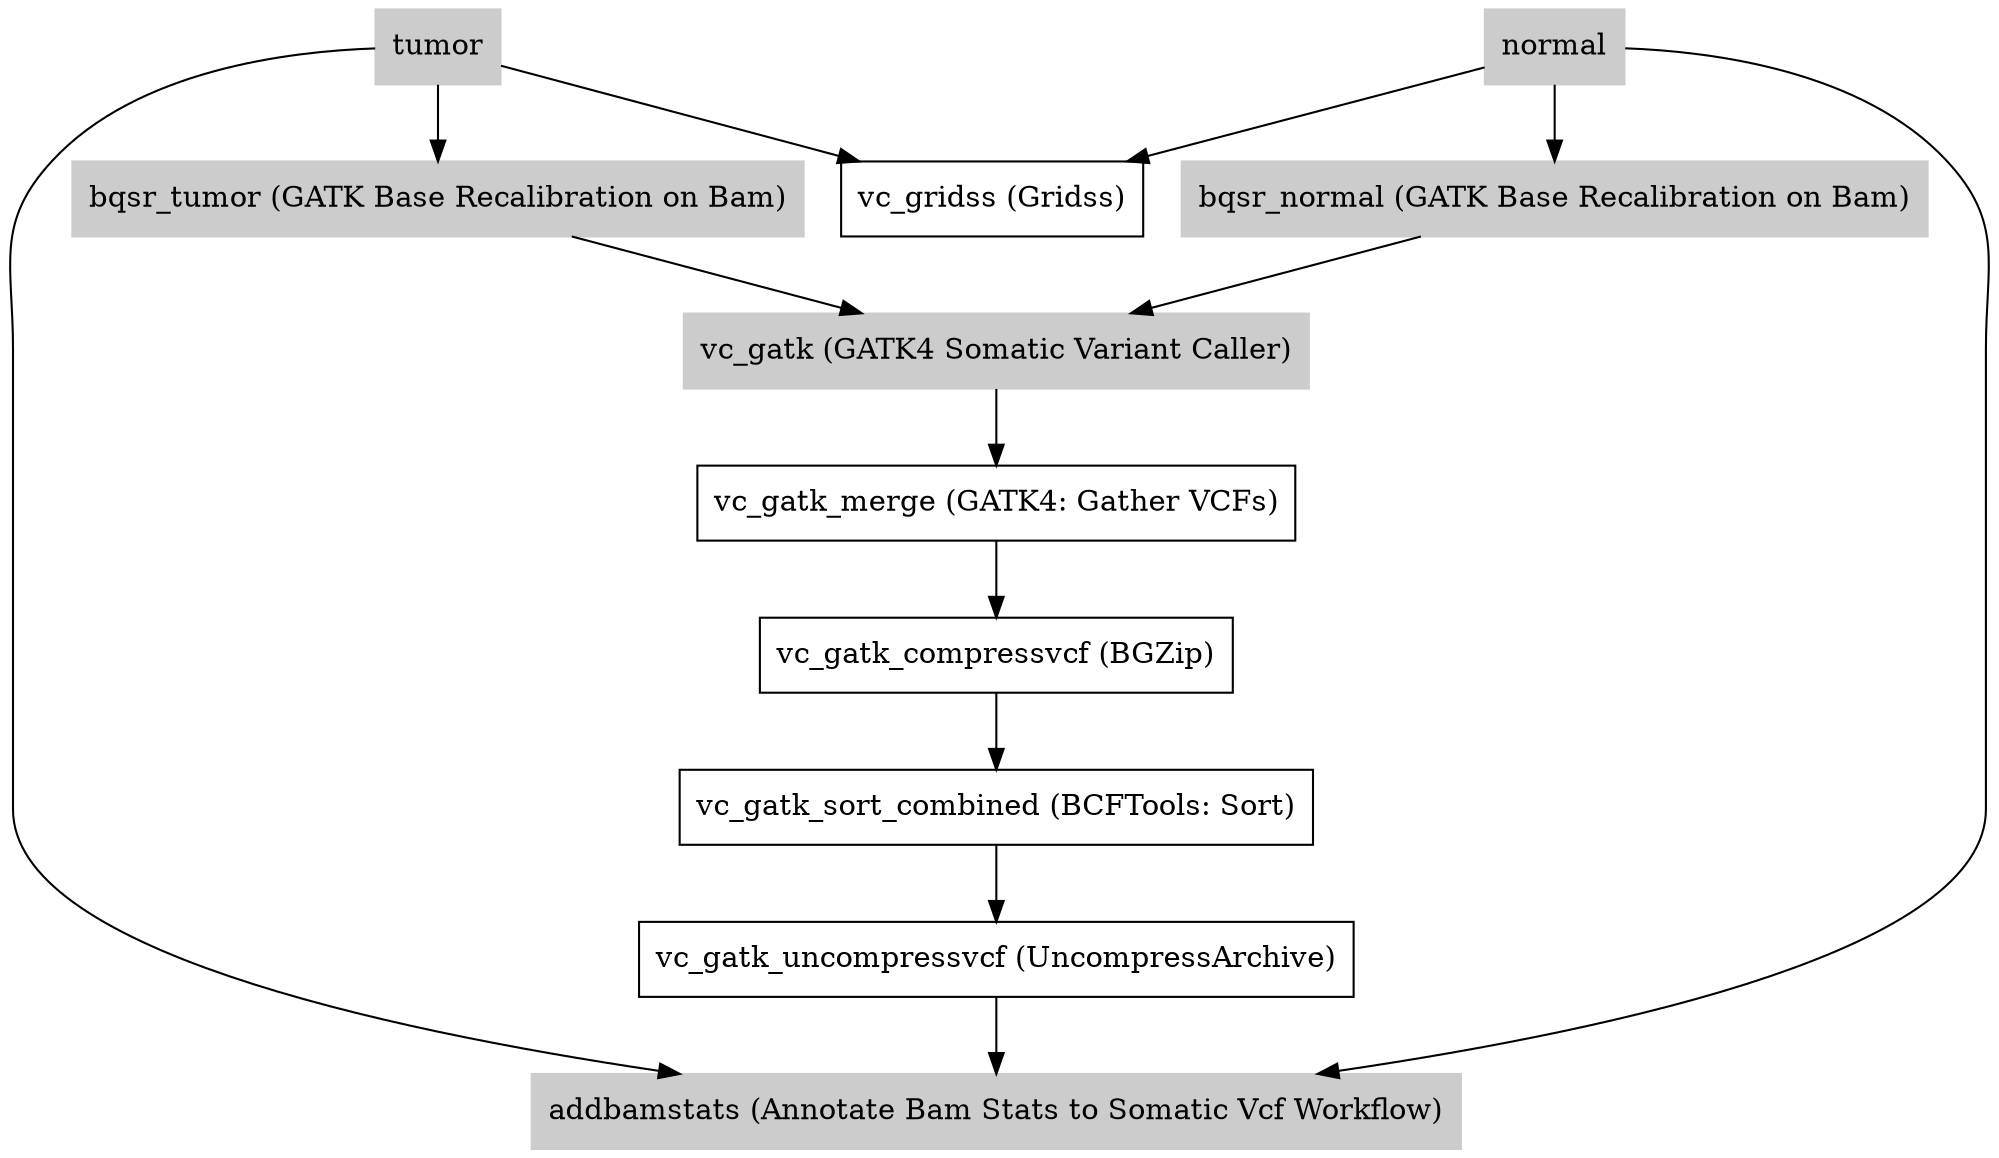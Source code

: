 // WGS Somatic (GATK only)
digraph WGSSomaticGATK {
	node [shape=record]
	tumor [label=tumor color=grey80 style=filled]
	normal [label=normal color=grey80 style=filled]
	vc_gridss [label="vc_gridss (Gridss)"]
	bqsr_normal [label="bqsr_normal (GATK Base Recalibration on Bam)" color=grey80 style=filled]
	bqsr_tumor [label="bqsr_tumor (GATK Base Recalibration on Bam)" color=grey80 style=filled]
	vc_gatk [label="vc_gatk (GATK4 Somatic Variant Caller)" color=grey80 style=filled]
	vc_gatk_merge [label="vc_gatk_merge (GATK4: Gather VCFs)"]
	vc_gatk_compressvcf [label="vc_gatk_compressvcf (BGZip)"]
	vc_gatk_sort_combined [label="vc_gatk_sort_combined (BCFTools: Sort)"]
	vc_gatk_uncompressvcf [label="vc_gatk_uncompressvcf (UncompressArchive)"]
	addbamstats [label="addbamstats (Annotate Bam Stats to Somatic Vcf Workflow)" color=grey80 style=filled]
	tumor -> vc_gridss
	normal -> vc_gridss
	normal -> bqsr_normal
	tumor -> bqsr_tumor
	bqsr_normal -> vc_gatk
	bqsr_tumor -> vc_gatk
	vc_gatk -> vc_gatk_merge
	vc_gatk_merge -> vc_gatk_compressvcf
	vc_gatk_compressvcf -> vc_gatk_sort_combined
	vc_gatk_sort_combined -> vc_gatk_uncompressvcf
	tumor -> addbamstats
	normal -> addbamstats
	vc_gatk_uncompressvcf -> addbamstats
}
